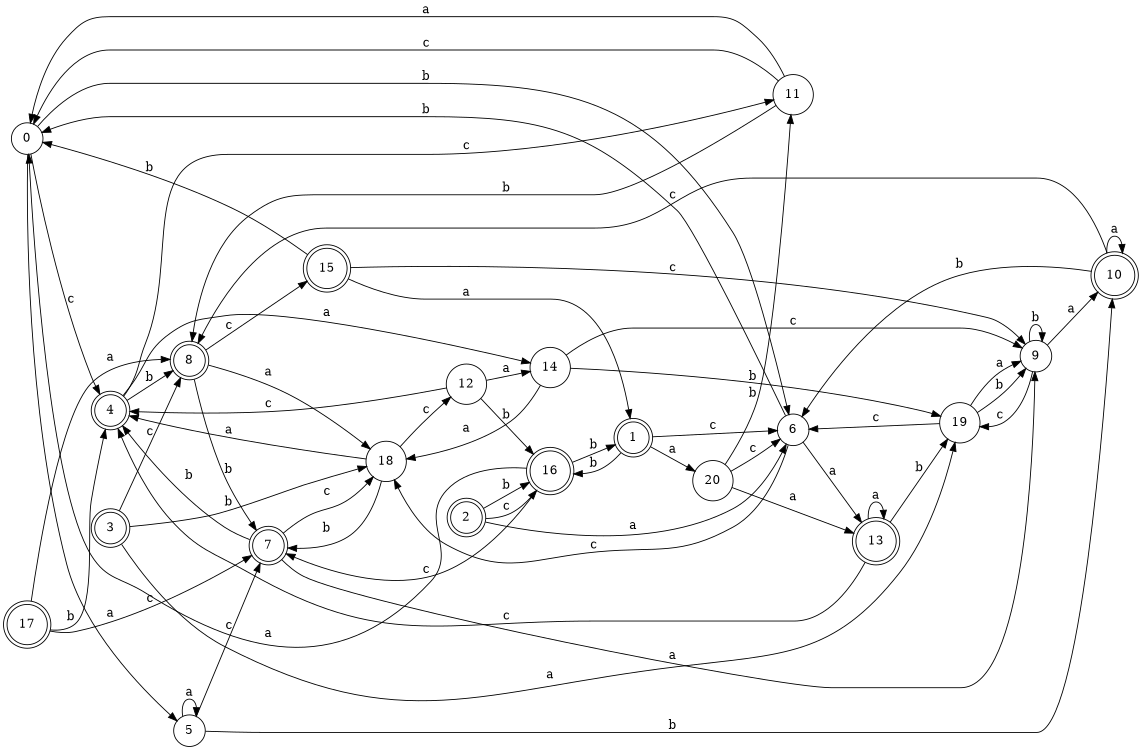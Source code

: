 digraph n17_10 {
__start0 [label="" shape="none"];

rankdir=LR;
size="8,5";

s0 [style="filled", color="black", fillcolor="white" shape="circle", label="0"];
s1 [style="rounded,filled", color="black", fillcolor="white" shape="doublecircle", label="1"];
s2 [style="rounded,filled", color="black", fillcolor="white" shape="doublecircle", label="2"];
s3 [style="rounded,filled", color="black", fillcolor="white" shape="doublecircle", label="3"];
s4 [style="rounded,filled", color="black", fillcolor="white" shape="doublecircle", label="4"];
s5 [style="filled", color="black", fillcolor="white" shape="circle", label="5"];
s6 [style="filled", color="black", fillcolor="white" shape="circle", label="6"];
s7 [style="rounded,filled", color="black", fillcolor="white" shape="doublecircle", label="7"];
s8 [style="rounded,filled", color="black", fillcolor="white" shape="doublecircle", label="8"];
s9 [style="filled", color="black", fillcolor="white" shape="circle", label="9"];
s10 [style="rounded,filled", color="black", fillcolor="white" shape="doublecircle", label="10"];
s11 [style="filled", color="black", fillcolor="white" shape="circle", label="11"];
s12 [style="filled", color="black", fillcolor="white" shape="circle", label="12"];
s13 [style="rounded,filled", color="black", fillcolor="white" shape="doublecircle", label="13"];
s14 [style="filled", color="black", fillcolor="white" shape="circle", label="14"];
s15 [style="rounded,filled", color="black", fillcolor="white" shape="doublecircle", label="15"];
s16 [style="rounded,filled", color="black", fillcolor="white" shape="doublecircle", label="16"];
s17 [style="rounded,filled", color="black", fillcolor="white" shape="doublecircle", label="17"];
s18 [style="filled", color="black", fillcolor="white" shape="circle", label="18"];
s19 [style="filled", color="black", fillcolor="white" shape="circle", label="19"];
s20 [style="filled", color="black", fillcolor="white" shape="circle", label="20"];
s0 -> s5 [label="a"];
s0 -> s6 [label="b"];
s0 -> s4 [label="c"];
s1 -> s20 [label="a"];
s1 -> s16 [label="b"];
s1 -> s6 [label="c"];
s2 -> s6 [label="a"];
s2 -> s16 [label="b"];
s2 -> s16 [label="c"];
s3 -> s19 [label="a"];
s3 -> s18 [label="b"];
s3 -> s8 [label="c"];
s4 -> s14 [label="a"];
s4 -> s8 [label="b"];
s4 -> s11 [label="c"];
s5 -> s5 [label="a"];
s5 -> s10 [label="b"];
s5 -> s7 [label="c"];
s6 -> s13 [label="a"];
s6 -> s0 [label="b"];
s6 -> s18 [label="c"];
s7 -> s9 [label="a"];
s7 -> s4 [label="b"];
s7 -> s18 [label="c"];
s8 -> s18 [label="a"];
s8 -> s7 [label="b"];
s8 -> s15 [label="c"];
s9 -> s10 [label="a"];
s9 -> s9 [label="b"];
s9 -> s19 [label="c"];
s10 -> s10 [label="a"];
s10 -> s6 [label="b"];
s10 -> s8 [label="c"];
s11 -> s0 [label="a"];
s11 -> s8 [label="b"];
s11 -> s0 [label="c"];
s12 -> s14 [label="a"];
s12 -> s16 [label="b"];
s12 -> s4 [label="c"];
s13 -> s13 [label="a"];
s13 -> s19 [label="b"];
s13 -> s4 [label="c"];
s14 -> s18 [label="a"];
s14 -> s19 [label="b"];
s14 -> s9 [label="c"];
s15 -> s1 [label="a"];
s15 -> s0 [label="b"];
s15 -> s9 [label="c"];
s16 -> s0 [label="a"];
s16 -> s1 [label="b"];
s16 -> s7 [label="c"];
s17 -> s8 [label="a"];
s17 -> s4 [label="b"];
s17 -> s7 [label="c"];
s18 -> s4 [label="a"];
s18 -> s7 [label="b"];
s18 -> s12 [label="c"];
s19 -> s9 [label="a"];
s19 -> s9 [label="b"];
s19 -> s6 [label="c"];
s20 -> s13 [label="a"];
s20 -> s11 [label="b"];
s20 -> s6 [label="c"];

}